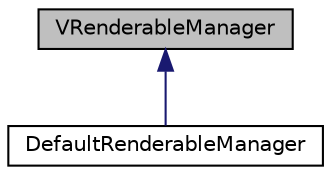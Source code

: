 digraph "VRenderableManager"
{
  edge [fontname="Helvetica",fontsize="10",labelfontname="Helvetica",labelfontsize="10"];
  node [fontname="Helvetica",fontsize="10",shape=record];
  Node1 [label="VRenderableManager",height=0.2,width=0.4,color="black", fillcolor="grey75", style="filled", fontcolor="black"];
  Node1 -> Node2 [dir="back",color="midnightblue",fontsize="10",style="solid",fontname="Helvetica"];
  Node2 [label="DefaultRenderableManager",height=0.2,width=0.4,color="black", fillcolor="white", style="filled",URL="$class_default_renderable_manager.html",tooltip="DefaultRenderableManager. "];
}
